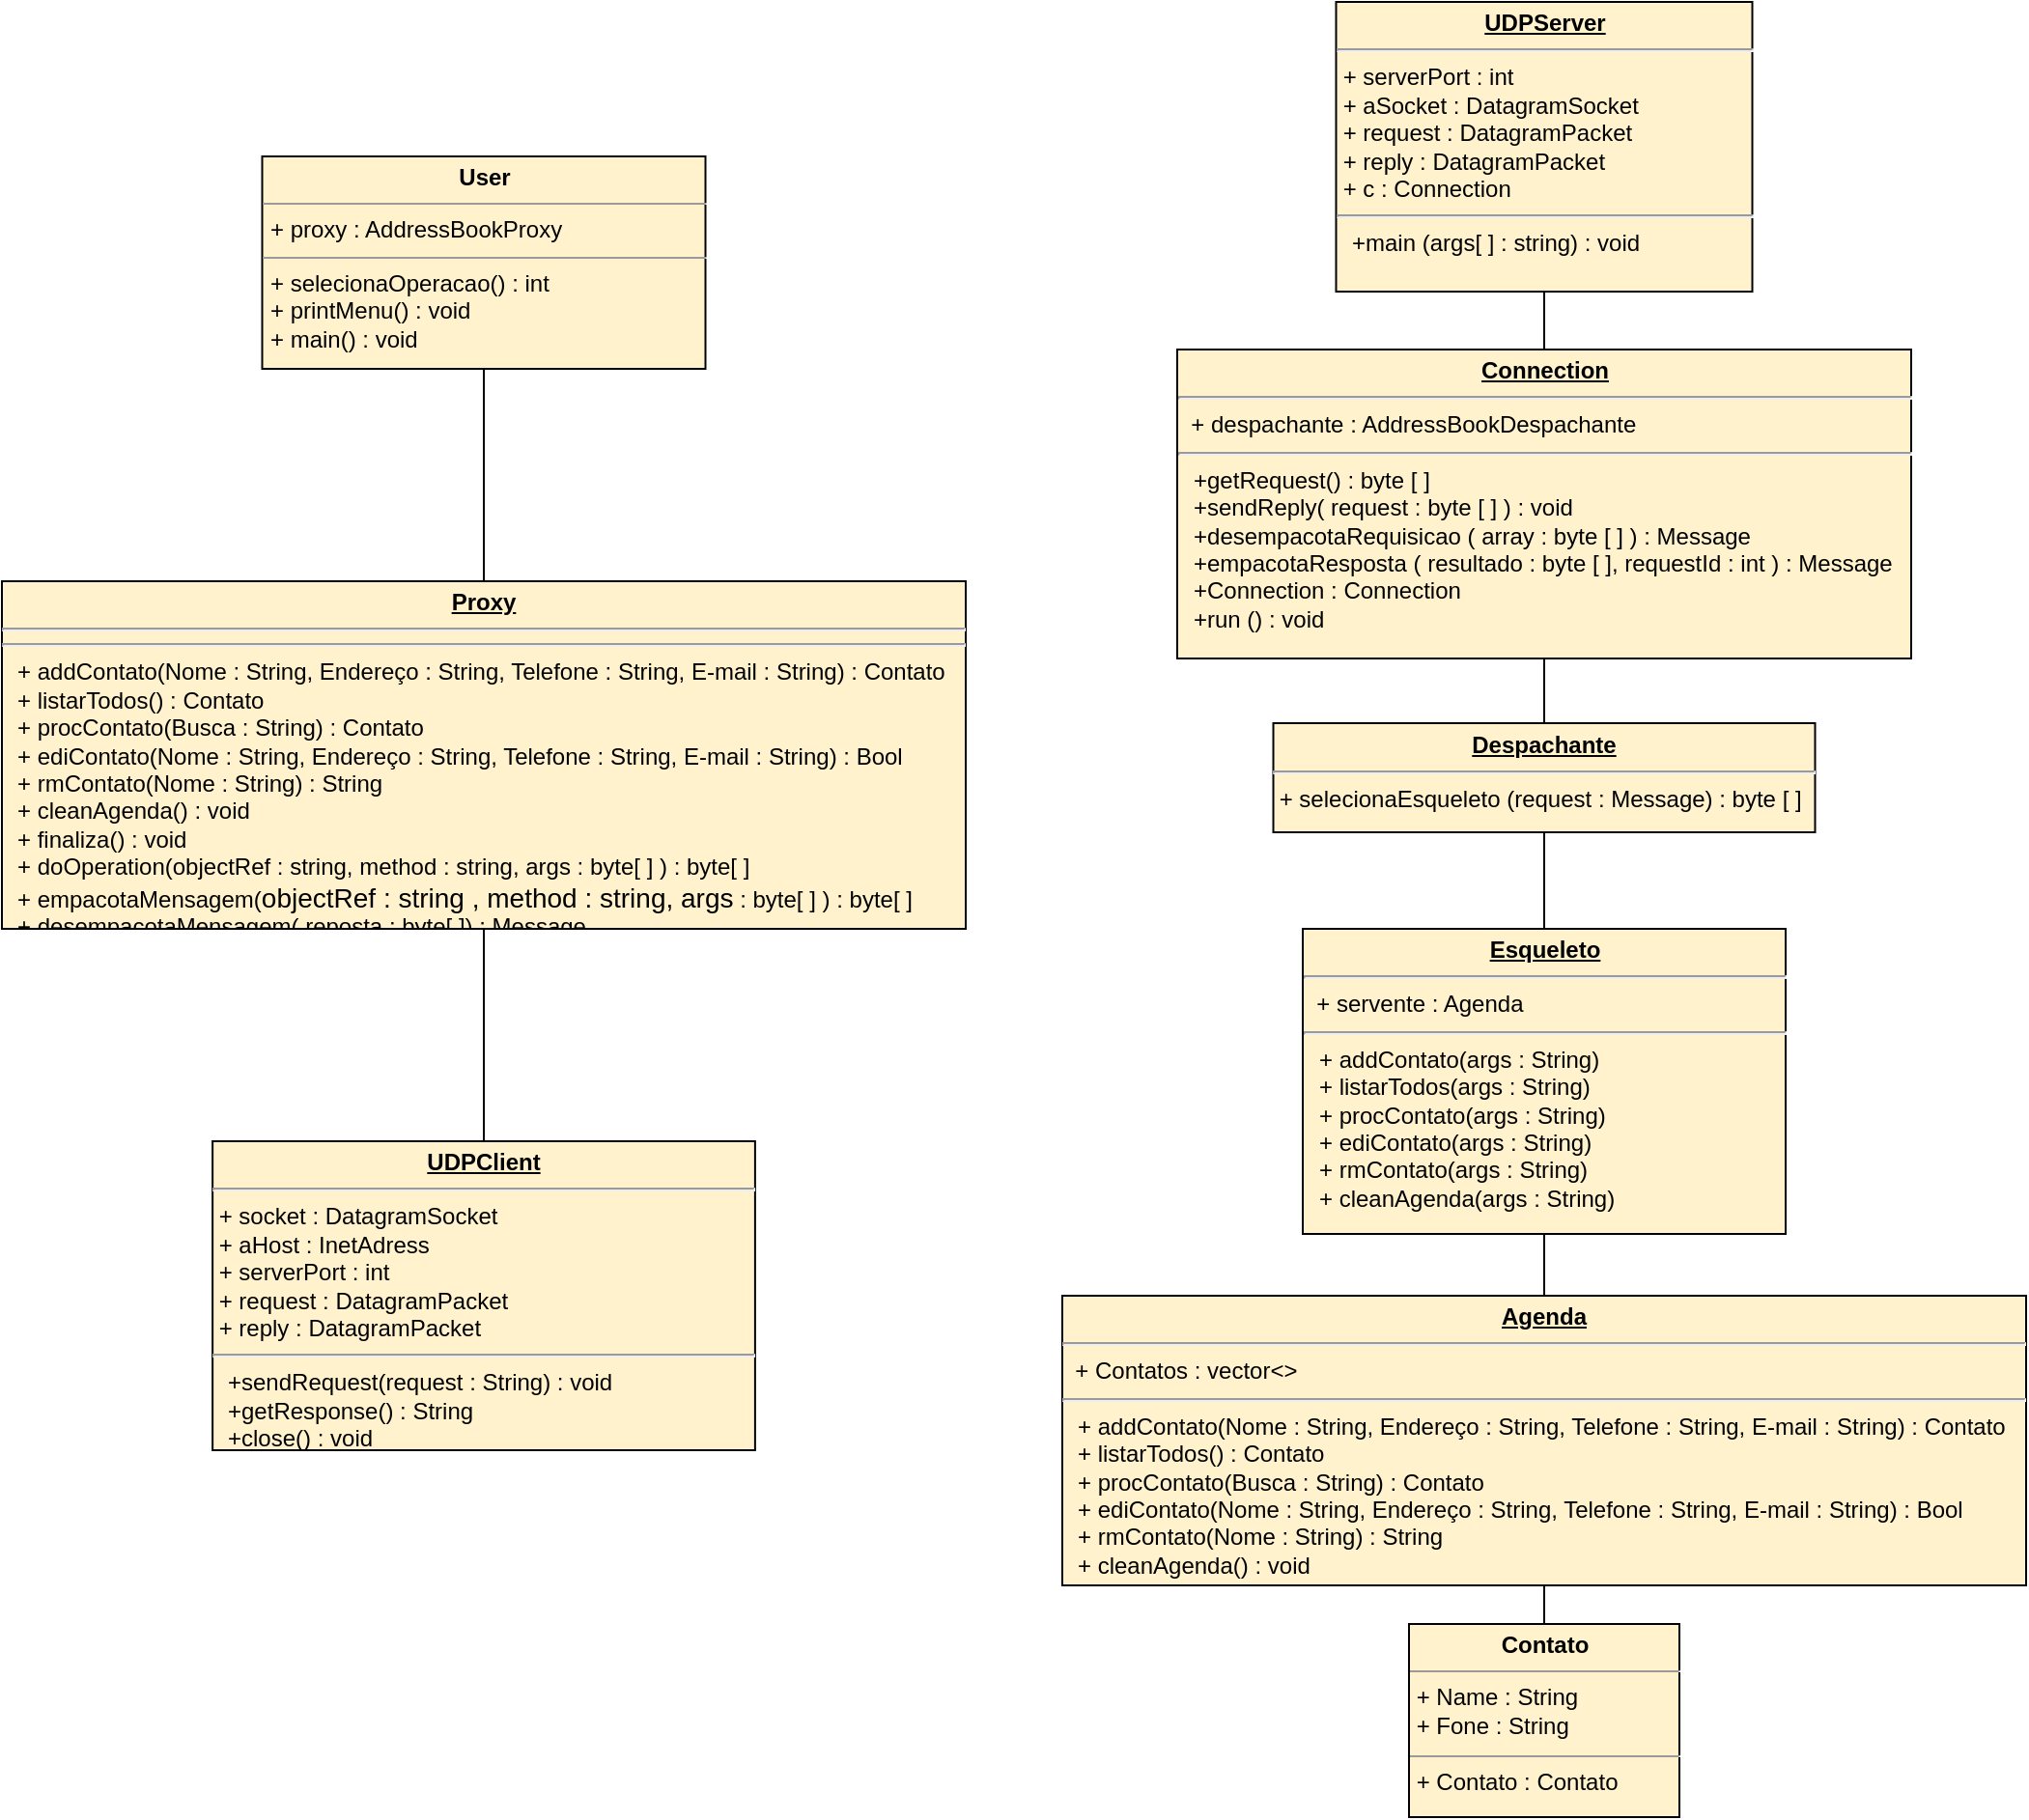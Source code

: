 <mxfile>
    <diagram id="Bl6PnjhjwC42AaLjEG6b" name="Page-1">
        <mxGraphModel dx="1028" dy="486" grid="1" gridSize="10" guides="1" tooltips="1" connect="1" arrows="1" fold="1" page="1" pageScale="1" pageWidth="1169" pageHeight="827" math="0" shadow="0">
            <root>
                <mxCell id="0"/>
                <mxCell id="1" parent="0"/>
                <mxCell id="7M9YN8R-VSVWgkOiDR3j-6" value="&lt;p style=&quot;margin: 0px ; margin-top: 4px ; text-align: center ; text-decoration: underline&quot;&gt;&lt;b&gt;Proxy&lt;/b&gt;&lt;/p&gt;&lt;hr&gt;&lt;hr&gt;&lt;p style=&quot;margin: 0px ; margin-left: 8px&quot;&gt;+ addContato(Nome : String, Endereço : String, Telefone : String, E-mail : String) : Contato&lt;br&gt;+ listarTodos() : Contato&lt;br&gt;+ procContato(Busca : String) : Contato&lt;/p&gt;&lt;p style=&quot;margin: 0px ; margin-left: 8px&quot;&gt;+ ediContato(Nome : String, Endereço : String, Telefone : String, E-mail : String) : Bool&lt;/p&gt;&lt;p style=&quot;margin: 0px ; margin-left: 8px&quot;&gt;+ rmContato(Nome : String) : String&lt;/p&gt;&lt;p style=&quot;margin: 0px ; margin-left: 8px&quot;&gt;+ cleanAgenda() : void&lt;/p&gt;&lt;p style=&quot;margin: 0px ; margin-left: 8px&quot;&gt;+ finaliza() : void&lt;/p&gt;&lt;p style=&quot;margin: 0px ; margin-left: 8px&quot;&gt;+ doOperation(objectRef : string, method : string, args : byte[ ] ) : byte[ ]&lt;/p&gt;&lt;p style=&quot;margin: 0px ; margin-left: 8px&quot;&gt;+ empacotaMensagem(&lt;span style=&quot;font-size: 14px&quot;&gt;objectRef : string ,&amp;nbsp;&lt;/span&gt;&lt;span style=&quot;font-size: 14px&quot;&gt;method : string,&amp;nbsp;&lt;/span&gt;&lt;span style=&quot;font-size: 14px&quot;&gt;args&lt;/span&gt;&amp;nbsp;: byte[ ] ) : byte[ ]&lt;/p&gt;&lt;p style=&quot;margin: 0px ; margin-left: 8px&quot;&gt;+ desempacotaMensagem( reposta : byte[ ]) : Message&lt;/p&gt;" style="verticalAlign=top;align=left;overflow=fill;fontSize=12;fontFamily=Helvetica;html=1;fillColor=#fff2cc;strokeColor=#000000;" parent="1" vertex="1">
                    <mxGeometry x="111" y="340" width="499" height="180" as="geometry"/>
                </mxCell>
                <mxCell id="7M9YN8R-VSVWgkOiDR3j-23" value="&lt;p style=&quot;margin: 0px ; margin-top: 4px ; text-align: center ; text-decoration: underline&quot;&gt;&lt;b&gt;UDPClient&lt;/b&gt;&lt;/p&gt;&lt;hr&gt;&amp;nbsp;+ socket : DatagramSocket&lt;br&gt;&amp;nbsp;+ aHost : InetAdress&lt;br&gt;&amp;nbsp;+ serverPort : int&lt;br&gt;&amp;nbsp;+ request : DatagramPacket&lt;br&gt;&amp;nbsp;+ reply : DatagramPacket&lt;br&gt;&lt;hr&gt;&lt;p style=&quot;margin: 0px ; margin-left: 8px&quot;&gt;+sendRequest(request : String) : void&lt;/p&gt;&lt;p style=&quot;margin: 0px ; margin-left: 8px&quot;&gt;+getResponse() : String&lt;/p&gt;&lt;p style=&quot;margin: 0px ; margin-left: 8px&quot;&gt;+close() : void&lt;/p&gt;" style="verticalAlign=top;align=left;overflow=fill;fontSize=12;fontFamily=Helvetica;html=1;fillColor=#fff2cc;strokeColor=#000000;" parent="1" vertex="1">
                    <mxGeometry x="220.06" y="630" width="280.88" height="160" as="geometry"/>
                </mxCell>
                <mxCell id="7M9YN8R-VSVWgkOiDR3j-24" value="" style="endArrow=none;html=1;edgeStyle=orthogonalEdgeStyle;rounded=0;entryX=0.5;entryY=0;entryDx=0;entryDy=0;exitX=0.5;exitY=1;exitDx=0;exitDy=0;" parent="1" source="7M9YN8R-VSVWgkOiDR3j-6" target="7M9YN8R-VSVWgkOiDR3j-23" edge="1">
                    <mxGeometry relative="1" as="geometry">
                        <mxPoint x="276" y="526" as="sourcePoint"/>
                        <mxPoint x="276" y="621" as="targetPoint"/>
                        <Array as="points"/>
                    </mxGeometry>
                </mxCell>
                <mxCell id="Dt3MHsXyy18uynIRcyO2-14" style="edgeStyle=orthogonalEdgeStyle;rounded=0;orthogonalLoop=1;jettySize=auto;html=1;exitX=0.5;exitY=1;exitDx=0;exitDy=0;entryX=0.5;entryY=0;entryDx=0;entryDy=0;fontFamily=Helvetica;fontColor=#000000;endArrow=none;endFill=0;" parent="1" source="7M9YN8R-VSVWgkOiDR3j-27" target="Dt3MHsXyy18uynIRcyO2-10" edge="1">
                    <mxGeometry relative="1" as="geometry"/>
                </mxCell>
                <mxCell id="7M9YN8R-VSVWgkOiDR3j-27" value="&lt;p style=&quot;margin: 0px ; margin-top: 4px ; text-align: center ; text-decoration: underline&quot;&gt;&lt;b&gt;UDPServer&lt;/b&gt;&lt;/p&gt;&lt;hr&gt;&amp;nbsp;+ serverPort : int&lt;br&gt;&amp;nbsp;+ aSocket : DatagramSocket&lt;br&gt;&amp;nbsp;+ request : DatagramPacket&lt;br&gt;&amp;nbsp;+ reply :&amp;nbsp;DatagramPacket&lt;br&gt;&amp;nbsp;+ c : Connection&lt;br&gt;&lt;hr&gt;&lt;p style=&quot;margin: 0px ; margin-left: 8px&quot;&gt;+main (args[ ] : string) : void&lt;/p&gt;" style="verticalAlign=top;align=left;overflow=fill;fontSize=12;fontFamily=Helvetica;html=1;fillColor=#fff2cc;strokeColor=#000000;" parent="1" vertex="1">
                    <mxGeometry x="801.75" y="40" width="215.5" height="150" as="geometry"/>
                </mxCell>
                <mxCell id="7M9YN8R-VSVWgkOiDR3j-28" value="&lt;p style=&quot;margin: 0px ; margin-top: 4px ; text-align: center ; text-decoration: underline&quot;&gt;&lt;b&gt;Despachante&lt;/b&gt;&lt;/p&gt;&lt;hr&gt;&amp;nbsp;+ selecionaEsqueleto (request : Message) : byte [ ]" style="verticalAlign=top;align=left;overflow=fill;fontSize=12;fontFamily=Helvetica;html=1;fillColor=#fff2cc;strokeColor=#000000;" parent="1" vertex="1">
                    <mxGeometry x="769.25" y="413.5" width="280.5" height="56.5" as="geometry"/>
                </mxCell>
                <mxCell id="Dt3MHsXyy18uynIRcyO2-8" style="edgeStyle=orthogonalEdgeStyle;rounded=0;orthogonalLoop=1;jettySize=auto;html=1;exitX=0.5;exitY=0;exitDx=0;exitDy=0;entryX=0.5;entryY=1;entryDx=0;entryDy=0;fontFamily=Helvetica;fontColor=#000000;endArrow=none;endFill=0;" parent="1" source="7M9YN8R-VSVWgkOiDR3j-33" target="7M9YN8R-VSVWgkOiDR3j-28" edge="1">
                    <mxGeometry relative="1" as="geometry"/>
                </mxCell>
                <mxCell id="7M9YN8R-VSVWgkOiDR3j-33" value="&lt;p style=&quot;margin: 0px ; margin-top: 4px ; text-align: center ; text-decoration: underline&quot;&gt;&lt;b&gt;Esqueleto&lt;/b&gt;&lt;/p&gt;&lt;hr&gt;&amp;nbsp; + servente : Agenda&lt;br&gt;&lt;hr&gt;&lt;p style=&quot;margin: 0px ; margin-left: 8px&quot;&gt;+ addContato(args : String)&lt;br&gt;+ listarTodos(args : String)&lt;br&gt;+ procContato(args : String)&lt;/p&gt;&lt;p style=&quot;margin: 0px ; margin-left: 8px&quot;&gt;+ ediContato(args : String)&lt;/p&gt;&lt;p style=&quot;margin: 0px ; margin-left: 8px&quot;&gt;+ rmContato(args : String)&lt;/p&gt;&lt;p style=&quot;margin: 0px ; margin-left: 8px&quot;&gt;+ cleanAgenda(args : String)&lt;/p&gt;" style="verticalAlign=top;align=left;overflow=fill;fontSize=12;fontFamily=Helvetica;html=1;fillColor=#fff2cc;strokeColor=#000000;" parent="1" vertex="1">
                    <mxGeometry x="784.5" y="520" width="250" height="158" as="geometry"/>
                </mxCell>
                <mxCell id="7M9YN8R-VSVWgkOiDR3j-37" style="edgeStyle=orthogonalEdgeStyle;rounded=0;orthogonalLoop=1;jettySize=auto;html=1;exitX=0.5;exitY=0;exitDx=0;exitDy=0;entryX=0.5;entryY=1;entryDx=0;entryDy=0;startArrow=none;startFill=0;endArrow=none;endFill=0;" parent="1" source="7M9YN8R-VSVWgkOiDR3j-36" target="7M9YN8R-VSVWgkOiDR3j-33" edge="1">
                    <mxGeometry relative="1" as="geometry"/>
                </mxCell>
                <mxCell id="7M9YN8R-VSVWgkOiDR3j-36" value="&lt;p style=&quot;margin: 0px ; margin-top: 4px ; text-align: center ; text-decoration: underline&quot;&gt;&lt;b&gt;Agenda&lt;/b&gt;&lt;/p&gt;&lt;hr&gt;&amp;nbsp; + Contatos : vector&amp;lt;&amp;gt;&lt;hr&gt;&lt;p style=&quot;margin: 0px ; margin-left: 8px&quot;&gt;+ addContato(Nome : String, Endereço : String, Telefone : String, E-mail : String) : Contato&lt;br&gt;+ listarTodos() : Contato&lt;br&gt;+ procContato(Busca : String) : Contato&lt;/p&gt;&lt;p style=&quot;margin: 0px ; margin-left: 8px&quot;&gt;+ ediContato(Nome : String, Endereço : String, Telefone : String, E-mail : String) : Bool&lt;/p&gt;&lt;p style=&quot;margin: 0px ; margin-left: 8px&quot;&gt;+ rmContato(Nome : String) : String&lt;/p&gt;&lt;p style=&quot;margin: 0px ; margin-left: 8px&quot;&gt;+ cleanAgenda() : void&lt;/p&gt;" style="verticalAlign=top;align=left;overflow=fill;fontSize=12;fontFamily=Helvetica;html=1;fillColor=#fff2cc;strokeColor=#000000;" parent="1" vertex="1">
                    <mxGeometry x="660" y="710" width="499" height="150" as="geometry"/>
                </mxCell>
                <mxCell id="Dt3MHsXyy18uynIRcyO2-2" value="" style="edgeStyle=orthogonalEdgeStyle;rounded=0;orthogonalLoop=1;jettySize=auto;html=1;endArrow=none;endFill=0;" parent="1" source="Dt3MHsXyy18uynIRcyO2-1" target="7M9YN8R-VSVWgkOiDR3j-36" edge="1">
                    <mxGeometry relative="1" as="geometry"/>
                </mxCell>
                <mxCell id="Dt3MHsXyy18uynIRcyO2-1" value="&lt;p style=&quot;margin: 0px ; margin-top: 4px ; text-align: center&quot;&gt;&lt;b&gt;Contato&lt;/b&gt;&lt;/p&gt;&lt;hr size=&quot;1&quot;&gt;&amp;nbsp;+ Name : String&lt;br&gt;&amp;nbsp;+ Fone : String&lt;br&gt;&lt;div style=&quot;height: 2px&quot;&gt;&lt;br&gt;&lt;/div&gt;&lt;hr size=&quot;1&quot;&gt;&lt;div style=&quot;height: 2px&quot;&gt;&amp;nbsp;+ Contato : Contato&lt;/div&gt;" style="verticalAlign=top;align=left;overflow=fill;fontSize=12;fontFamily=Helvetica;html=1;fillColor=#fff2cc;strokeColor=#000000;" parent="1" vertex="1">
                    <mxGeometry x="839.5" y="880" width="140" height="100" as="geometry"/>
                </mxCell>
                <mxCell id="Dt3MHsXyy18uynIRcyO2-7" style="edgeStyle=orthogonalEdgeStyle;rounded=0;orthogonalLoop=1;jettySize=auto;html=1;exitX=0.5;exitY=1;exitDx=0;exitDy=0;entryX=0.5;entryY=0;entryDx=0;entryDy=0;endArrow=none;endFill=0;" parent="1" source="Dt3MHsXyy18uynIRcyO2-6" target="7M9YN8R-VSVWgkOiDR3j-6" edge="1">
                    <mxGeometry relative="1" as="geometry"/>
                </mxCell>
                <mxCell id="Dt3MHsXyy18uynIRcyO2-6" value="&lt;p style=&quot;margin: 0px ; margin-top: 4px ; text-align: center&quot;&gt;&lt;b&gt;User&lt;/b&gt;&lt;/p&gt;&lt;hr size=&quot;1&quot;&gt;&lt;p style=&quot;margin: 0px ; margin-left: 4px&quot;&gt;+ proxy : AddressBookProxy&lt;/p&gt;&lt;hr size=&quot;1&quot;&gt;&lt;p style=&quot;margin: 0px ; margin-left: 4px&quot;&gt;+ selecionaOperacao() : int&lt;/p&gt;&lt;p style=&quot;margin: 0px ; margin-left: 4px&quot;&gt;+ printMenu() : void&lt;/p&gt;&lt;p style=&quot;margin: 0px ; margin-left: 4px&quot;&gt;+ main() : void&lt;/p&gt;" style="verticalAlign=top;align=left;overflow=fill;fontSize=12;fontFamily=Helvetica;html=1;strokeColor=#000000;fillColor=#fff2cc;" parent="1" vertex="1">
                    <mxGeometry x="245.75" y="120" width="229.5" height="110" as="geometry"/>
                </mxCell>
                <mxCell id="Dt3MHsXyy18uynIRcyO2-11" style="edgeStyle=orthogonalEdgeStyle;rounded=0;orthogonalLoop=1;jettySize=auto;html=1;exitX=0.5;exitY=1;exitDx=0;exitDy=0;entryX=0.5;entryY=0;entryDx=0;entryDy=0;fontFamily=Helvetica;fontColor=#000000;endArrow=none;endFill=0;" parent="1" source="Dt3MHsXyy18uynIRcyO2-10" target="7M9YN8R-VSVWgkOiDR3j-28" edge="1">
                    <mxGeometry relative="1" as="geometry"/>
                </mxCell>
                <mxCell id="Dt3MHsXyy18uynIRcyO2-10" value="&lt;p style=&quot;margin: 0px ; margin-top: 4px ; text-align: center ; text-decoration: underline&quot;&gt;&lt;b&gt;Connection&lt;/b&gt;&lt;/p&gt;&lt;hr&gt;&amp;nbsp; + despachante : AddressBookDespachante&lt;br&gt;&lt;hr&gt;&lt;p style=&quot;margin: 0px ; margin-left: 8px&quot;&gt;+getRequest() : byte [ ]&amp;nbsp;&lt;/p&gt;&lt;p style=&quot;margin: 0px ; margin-left: 8px&quot;&gt;+sendReply( request : byte [ ] ) : void&lt;br&gt;&lt;/p&gt;&lt;p style=&quot;margin: 0px ; margin-left: 8px&quot;&gt;+&lt;font style=&quot;font-size: 12px&quot;&gt;desempacotaRequisicao ( array : byte [ ] ) : Message&lt;/font&gt;&lt;/p&gt;&lt;p style=&quot;margin: 0px ; margin-left: 8px&quot;&gt;+empacotaResposta ( resultado : byte [ ], requestId : int ) : Message&lt;span style=&quot;background-color: rgb(255 , 244 , 195)&quot;&gt;&lt;font style=&quot;font-size: 12px&quot;&gt;&lt;br&gt;&lt;/font&gt;&lt;/span&gt;&lt;/p&gt;&lt;p style=&quot;margin: 0px ; margin-left: 8px&quot;&gt;+Connection : Connection&lt;/p&gt;&lt;p style=&quot;margin: 0px ; margin-left: 8px&quot;&gt;+run () : void&lt;/p&gt;" style="verticalAlign=top;align=left;overflow=fill;fontSize=12;fontFamily=Helvetica;html=1;fillColor=#fff2cc;strokeColor=#000000;" parent="1" vertex="1">
                    <mxGeometry x="719.5" y="220" width="380" height="160" as="geometry"/>
                </mxCell>
            </root>
        </mxGraphModel>
    </diagram>
</mxfile>